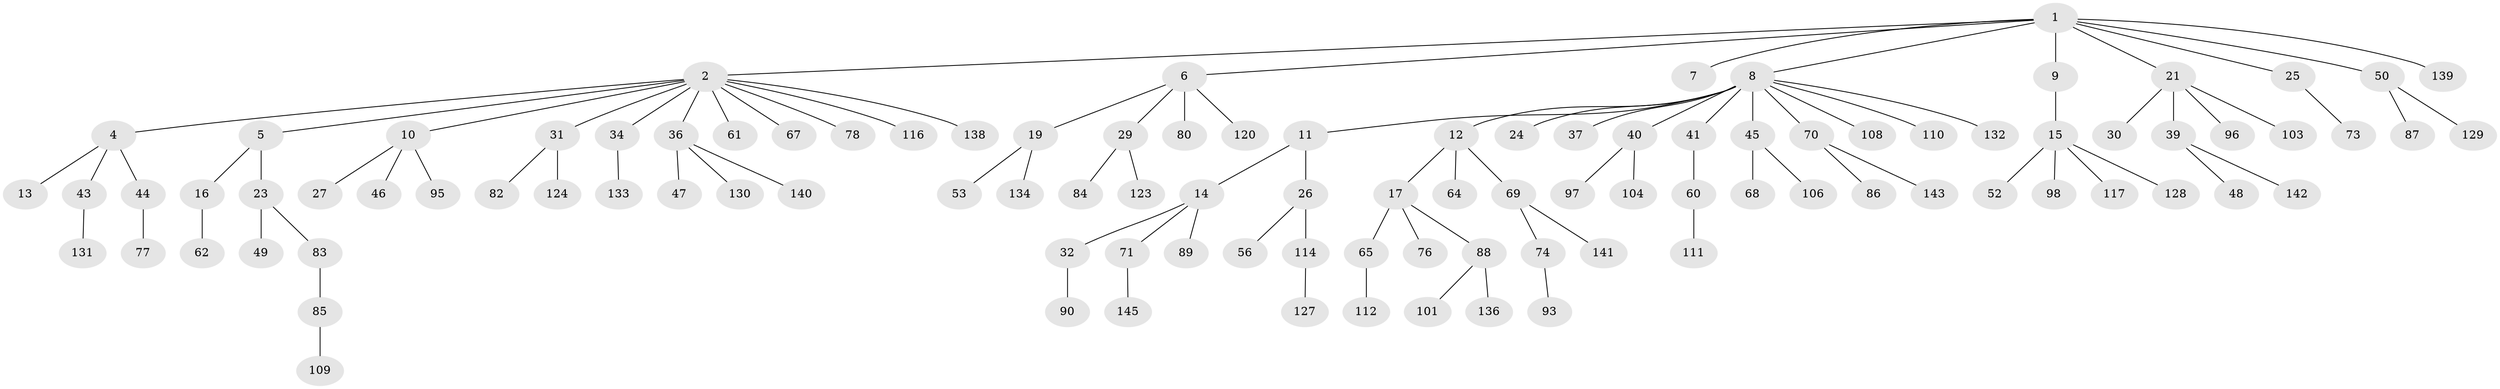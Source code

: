 // original degree distribution, {9: 0.013793103448275862, 5: 0.020689655172413793, 4: 0.07586206896551724, 6: 0.013793103448275862, 1: 0.5310344827586206, 10: 0.006896551724137931, 2: 0.2413793103448276, 3: 0.09655172413793103}
// Generated by graph-tools (version 1.1) at 2025/11/02/27/25 16:11:27]
// undirected, 105 vertices, 104 edges
graph export_dot {
graph [start="1"]
  node [color=gray90,style=filled];
  1 [super="+20"];
  2 [super="+3"];
  4 [super="+33"];
  5 [super="+55"];
  6 [super="+66"];
  7;
  8 [super="+18"];
  9;
  10;
  11 [super="+79"];
  12 [super="+54"];
  13;
  14 [super="+28"];
  15 [super="+119"];
  16 [super="+99"];
  17 [super="+121"];
  19 [super="+94"];
  21 [super="+22"];
  23 [super="+38"];
  24 [super="+35"];
  25;
  26 [super="+42"];
  27 [super="+57"];
  29;
  30;
  31 [super="+63"];
  32;
  34 [super="+51"];
  36 [super="+91"];
  37;
  39;
  40 [super="+72"];
  41 [super="+58"];
  43;
  44 [super="+100"];
  45 [super="+75"];
  46;
  47;
  48;
  49 [super="+126"];
  50 [super="+59"];
  52 [super="+125"];
  53;
  56;
  60 [super="+81"];
  61;
  62;
  64;
  65;
  67 [super="+105"];
  68;
  69 [super="+92"];
  70;
  71;
  73;
  74;
  76 [super="+135"];
  77;
  78;
  80;
  82;
  83;
  84;
  85 [super="+113"];
  86 [super="+122"];
  87 [super="+102"];
  88 [super="+107"];
  89;
  90;
  93 [super="+137"];
  95;
  96;
  97 [super="+115"];
  98;
  101;
  103;
  104;
  106;
  108;
  109;
  110 [super="+118"];
  111;
  112;
  114;
  116;
  117;
  120;
  123;
  124;
  127;
  128 [super="+144"];
  129;
  130;
  131;
  132;
  133;
  134;
  136;
  138;
  139;
  140;
  141;
  142;
  143;
  145;
  1 -- 2;
  1 -- 6;
  1 -- 7;
  1 -- 8;
  1 -- 9;
  1 -- 25;
  1 -- 50;
  1 -- 139;
  1 -- 21;
  2 -- 31;
  2 -- 34;
  2 -- 36;
  2 -- 61;
  2 -- 67;
  2 -- 116;
  2 -- 138;
  2 -- 4;
  2 -- 5;
  2 -- 10;
  2 -- 78;
  4 -- 13;
  4 -- 43;
  4 -- 44;
  5 -- 16;
  5 -- 23;
  6 -- 19;
  6 -- 29;
  6 -- 80;
  6 -- 120;
  8 -- 11;
  8 -- 12;
  8 -- 24;
  8 -- 37;
  8 -- 40;
  8 -- 41;
  8 -- 70;
  8 -- 110;
  8 -- 108;
  8 -- 132;
  8 -- 45;
  9 -- 15;
  10 -- 27;
  10 -- 46;
  10 -- 95;
  11 -- 14;
  11 -- 26;
  12 -- 17;
  12 -- 64;
  12 -- 69;
  14 -- 32;
  14 -- 89;
  14 -- 71;
  15 -- 52;
  15 -- 98;
  15 -- 117;
  15 -- 128;
  16 -- 62;
  17 -- 65;
  17 -- 76;
  17 -- 88;
  19 -- 53;
  19 -- 134;
  21 -- 30;
  21 -- 39;
  21 -- 96;
  21 -- 103;
  23 -- 83;
  23 -- 49;
  25 -- 73;
  26 -- 56;
  26 -- 114;
  29 -- 84;
  29 -- 123;
  31 -- 82;
  31 -- 124;
  32 -- 90;
  34 -- 133;
  36 -- 47;
  36 -- 140;
  36 -- 130;
  39 -- 48;
  39 -- 142;
  40 -- 97;
  40 -- 104;
  41 -- 60;
  43 -- 131;
  44 -- 77;
  45 -- 68;
  45 -- 106;
  50 -- 129;
  50 -- 87;
  60 -- 111;
  65 -- 112;
  69 -- 74;
  69 -- 141;
  70 -- 86;
  70 -- 143;
  71 -- 145;
  74 -- 93;
  83 -- 85;
  85 -- 109;
  88 -- 101;
  88 -- 136;
  114 -- 127;
}
